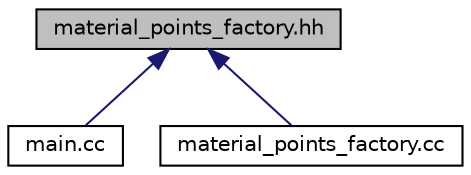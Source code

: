 digraph "material_points_factory.hh"
{
  edge [fontname="Helvetica",fontsize="10",labelfontname="Helvetica",labelfontsize="10"];
  node [fontname="Helvetica",fontsize="10",shape=record];
  Node15 [label="material_points_factory.hh",height=0.2,width=0.4,color="black", fillcolor="grey75", style="filled", fontcolor="black"];
  Node15 -> Node16 [dir="back",color="midnightblue",fontsize="10",style="solid",fontname="Helvetica"];
  Node16 [label="main.cc",height=0.2,width=0.4,color="black", fillcolor="white", style="filled",URL="$main_8cc.html"];
  Node15 -> Node17 [dir="back",color="midnightblue",fontsize="10",style="solid",fontname="Helvetica"];
  Node17 [label="material_points_factory.cc",height=0.2,width=0.4,color="black", fillcolor="white", style="filled",URL="$material__points__factory_8cc.html"];
}
